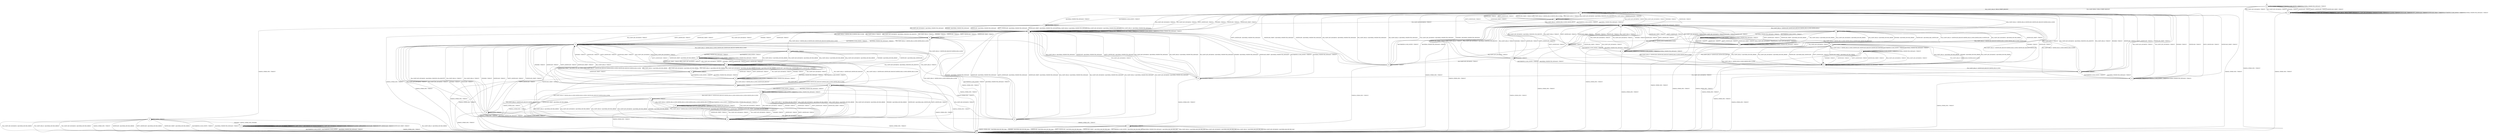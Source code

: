 digraph g {
__start0 [label="" shape="none"];

	s0 [shape="circle" label="s0"];
	s1 [shape="circle" label="s1"];
	s2 [shape="circle" label="s2"];
	s3 [shape="circle" label="s3"];
	s4 [shape="circle" label="s4"];
	s5 [shape="circle" label="s5"];
	s6 [shape="circle" label="s6"];
	s7 [shape="circle" label="s7"];
	s8 [shape="circle" label="s8"];
	s9 [shape="circle" label="s9"];
	s10 [shape="circle" label="s10"];
	s11 [shape="circle" label="s11"];
	s12 [shape="circle" label="s12"];
	s13 [shape="circle" label="s13"];
	s14 [shape="circle" label="s14"];
	s15 [shape="circle" label="s15"];
	s16 [shape="circle" label="s16"];
	s17 [shape="circle" label="s17"];
	s18 [shape="circle" label="s18"];
	s19 [shape="circle" label="s19"];
	s20 [shape="circle" label="s20"];
	s21 [shape="circle" label="s21"];
	s22 [shape="circle" label="s22"];
	s23 [shape="circle" label="s23"];
	s24 [shape="circle" label="s24"];
	s25 [shape="circle" label="s25"];
	s26 [shape="circle" label="s26"];
	s27 [shape="circle" label="s27"];
	s28 [shape="circle" label="s28"];
	s29 [shape="circle" label="s29"];
	s30 [shape="circle" label="s30"];
	s31 [shape="circle" label="s31"];
	s32 [shape="circle" label="s32"];
	s33 [shape="circle" label="s33"];
	s34 [shape="circle" label="s34"];
	s35 [shape="circle" label="s35"];
	s36 [shape="circle" label="s36"];
	s37 [shape="circle" label="s37"];
	s38 [shape="circle" label="s38"];
	s0 -> s1 [label="RSA_CLIENT_HELLO / HELLO_VERIFY_REQUEST"];
	s0 -> s24 [label="RSA_CLIENT_KEY_EXCHANGE / TIMEOUT"];
	s0 -> s1 [label="PSK_CLIENT_HELLO / HELLO_VERIFY_REQUEST"];
	s0 -> s24 [label="PSK_CLIENT_KEY_EXCHANGE / TIMEOUT"];
	s0 -> s8 [label="CHANGE_CIPHER_SPEC / TIMEOUT"];
	s0 -> s24 [label="FINISHED / TIMEOUT"];
	s0 -> s0 [label="APPLICATION / TIMEOUT"];
	s0 -> s24 [label="CERTIFICATE / TIMEOUT"];
	s0 -> s24 [label="EMPTY_CERTIFICATE / TIMEOUT"];
	s0 -> s24 [label="CERTIFICATE_VERIFY / TIMEOUT"];
	s0 -> s0 [label="Alert(WARNING,CLOSE_NOTIFY) / TIMEOUT"];
	s0 -> s0 [label="Alert(FATAL,UNEXPECTED_MESSAGE) / TIMEOUT"];
	s1 -> s3 [label="RSA_CLIENT_HELLO / SERVER_HELLO,CERTIFICATE,CERTIFICATE_REQUEST,SERVER_HELLO_DONE"];
	s1 -> s9 [label="RSA_CLIENT_KEY_EXCHANGE / TIMEOUT"];
	s1 -> s2 [label="PSK_CLIENT_HELLO / SERVER_HELLO,SERVER_HELLO_DONE"];
	s1 -> s9 [label="PSK_CLIENT_KEY_EXCHANGE / TIMEOUT"];
	s1 -> s8 [label="CHANGE_CIPHER_SPEC / TIMEOUT"];
	s1 -> s9 [label="FINISHED / TIMEOUT"];
	s1 -> s1 [label="APPLICATION / TIMEOUT"];
	s1 -> s9 [label="CERTIFICATE / TIMEOUT"];
	s1 -> s9 [label="EMPTY_CERTIFICATE / TIMEOUT"];
	s1 -> s9 [label="CERTIFICATE_VERIFY / TIMEOUT"];
	s1 -> s1 [label="Alert(WARNING,CLOSE_NOTIFY) / TIMEOUT"];
	s1 -> s1 [label="Alert(FATAL,UNEXPECTED_MESSAGE) / TIMEOUT"];
	s2 -> s1 [label="RSA_CLIENT_HELLO / TIMEOUT"];
	s2 -> s1 [label="RSA_CLIENT_KEY_EXCHANGE / Alert(FATAL,UNKNOWN_PSK_IDENTITY)"];
	s2 -> s1 [label="PSK_CLIENT_HELLO / TIMEOUT"];
	s2 -> s4 [label="PSK_CLIENT_KEY_EXCHANGE / TIMEOUT"];
	s2 -> s8 [label="CHANGE_CIPHER_SPEC / TIMEOUT"];
	s2 -> s1 [label="FINISHED / TIMEOUT"];
	s2 -> s2 [label="APPLICATION / TIMEOUT"];
	s2 -> s1 [label="CERTIFICATE / TIMEOUT"];
	s2 -> s1 [label="EMPTY_CERTIFICATE / TIMEOUT"];
	s2 -> s1 [label="CERTIFICATE_VERIFY / TIMEOUT"];
	s2 -> s5 [label="Alert(WARNING,CLOSE_NOTIFY) / TIMEOUT"];
	s2 -> s5 [label="Alert(FATAL,UNEXPECTED_MESSAGE) / TIMEOUT"];
	s3 -> s6 [label="RSA_CLIENT_HELLO / Alert(FATAL,DECODE_ERROR)"];
	s3 -> s6 [label="RSA_CLIENT_KEY_EXCHANGE / Alert(FATAL,DECODE_ERROR)"];
	s3 -> s6 [label="PSK_CLIENT_HELLO / Alert(FATAL,DECODE_ERROR)"];
	s3 -> s6 [label="PSK_CLIENT_KEY_EXCHANGE / Alert(FATAL,DECODE_ERROR)"];
	s3 -> s8 [label="CHANGE_CIPHER_SPEC / TIMEOUT"];
	s3 -> s6 [label="FINISHED / Alert(FATAL,DECODE_ERROR)"];
	s3 -> s3 [label="APPLICATION / TIMEOUT"];
	s3 -> s6 [label="CERTIFICATE / Alert(FATAL,BAD_CERTIFICATE)"];
	s3 -> s6 [label="EMPTY_CERTIFICATE / TIMEOUT"];
	s3 -> s6 [label="CERTIFICATE_VERIFY / Alert(FATAL,DECODE_ERROR)"];
	s3 -> s7 [label="Alert(WARNING,CLOSE_NOTIFY) / TIMEOUT"];
	s3 -> s7 [label="Alert(FATAL,UNEXPECTED_MESSAGE) / TIMEOUT"];
	s4 -> s9 [label="RSA_CLIENT_HELLO / Alert(FATAL,UNEXPECTED_MESSAGE)"];
	s4 -> s9 [label="RSA_CLIENT_KEY_EXCHANGE / Alert(FATAL,UNEXPECTED_MESSAGE)"];
	s4 -> s9 [label="PSK_CLIENT_HELLO / Alert(FATAL,UNEXPECTED_MESSAGE)"];
	s4 -> s9 [label="PSK_CLIENT_KEY_EXCHANGE / Alert(FATAL,UNEXPECTED_MESSAGE)"];
	s4 -> s18 [label="CHANGE_CIPHER_SPEC / TIMEOUT"];
	s4 -> s9 [label="FINISHED / Alert(FATAL,UNEXPECTED_MESSAGE)"];
	s4 -> s4 [label="APPLICATION / TIMEOUT"];
	s4 -> s9 [label="CERTIFICATE / Alert(FATAL,UNEXPECTED_MESSAGE)"];
	s4 -> s9 [label="EMPTY_CERTIFICATE / Alert(FATAL,UNEXPECTED_MESSAGE)"];
	s4 -> s9 [label="CERTIFICATE_VERIFY / Alert(FATAL,UNEXPECTED_MESSAGE)"];
	s4 -> s1 [label="Alert(WARNING,CLOSE_NOTIFY) / TIMEOUT"];
	s4 -> s1 [label="Alert(FATAL,UNEXPECTED_MESSAGE) / TIMEOUT"];
	s5 -> s3 [label="RSA_CLIENT_HELLO / CERTIFICATE,CERTIFICATE_REQUEST,SERVER_HELLO_DONE,SERVER_HELLO"];
	s5 -> s1 [label="RSA_CLIENT_KEY_EXCHANGE / TIMEOUT"];
	s5 -> s2 [label="PSK_CLIENT_HELLO / SERVER_HELLO_DONE,SERVER_HELLO"];
	s5 -> s1 [label="PSK_CLIENT_KEY_EXCHANGE / TIMEOUT"];
	s5 -> s8 [label="CHANGE_CIPHER_SPEC / TIMEOUT"];
	s5 -> s1 [label="FINISHED / TIMEOUT"];
	s5 -> s5 [label="APPLICATION / TIMEOUT"];
	s5 -> s1 [label="CERTIFICATE / TIMEOUT"];
	s5 -> s1 [label="EMPTY_CERTIFICATE / TIMEOUT"];
	s5 -> s1 [label="CERTIFICATE_VERIFY / TIMEOUT"];
	s5 -> s5 [label="Alert(WARNING,CLOSE_NOTIFY) / TIMEOUT"];
	s5 -> s5 [label="Alert(FATAL,UNEXPECTED_MESSAGE) / TIMEOUT"];
	s6 -> s3 [label="RSA_CLIENT_HELLO / CERTIFICATE_REQUEST,SERVER_HELLO_DONE,SERVER_HELLO,CERTIFICATE"];
	s6 -> s5 [label="RSA_CLIENT_KEY_EXCHANGE / TIMEOUT"];
	s6 -> s11 [label="PSK_CLIENT_HELLO / SERVER_HELLO,SERVER_HELLO_DONE"];
	s6 -> s5 [label="PSK_CLIENT_KEY_EXCHANGE / TIMEOUT"];
	s6 -> s8 [label="CHANGE_CIPHER_SPEC / TIMEOUT"];
	s6 -> s5 [label="FINISHED / TIMEOUT"];
	s6 -> s6 [label="APPLICATION / TIMEOUT"];
	s6 -> s5 [label="CERTIFICATE / TIMEOUT"];
	s6 -> s5 [label="EMPTY_CERTIFICATE / TIMEOUT"];
	s6 -> s5 [label="CERTIFICATE_VERIFY / TIMEOUT"];
	s6 -> s6 [label="Alert(WARNING,CLOSE_NOTIFY) / TIMEOUT"];
	s6 -> s6 [label="Alert(FATAL,UNEXPECTED_MESSAGE) / TIMEOUT"];
	s7 -> s17 [label="RSA_CLIENT_HELLO / SERVER_HELLO_DONE,SERVER_HELLO,CERTIFICATE,CERTIFICATE_REQUEST"];
	s7 -> s6 [label="RSA_CLIENT_KEY_EXCHANGE / TIMEOUT"];
	s7 -> s12 [label="PSK_CLIENT_HELLO / SERVER_HELLO,SERVER_HELLO_DONE"];
	s7 -> s6 [label="PSK_CLIENT_KEY_EXCHANGE / TIMEOUT"];
	s7 -> s8 [label="CHANGE_CIPHER_SPEC / TIMEOUT"];
	s7 -> s6 [label="FINISHED / TIMEOUT"];
	s7 -> s7 [label="APPLICATION / TIMEOUT"];
	s7 -> s6 [label="CERTIFICATE / TIMEOUT"];
	s7 -> s6 [label="EMPTY_CERTIFICATE / TIMEOUT"];
	s7 -> s6 [label="CERTIFICATE_VERIFY / TIMEOUT"];
	s7 -> s7 [label="Alert(WARNING,CLOSE_NOTIFY) / TIMEOUT"];
	s7 -> s7 [label="Alert(FATAL,UNEXPECTED_MESSAGE) / TIMEOUT"];
	s8 -> s8 [label="RSA_CLIENT_HELLO / TIMEOUT"];
	s8 -> s8 [label="RSA_CLIENT_KEY_EXCHANGE / TIMEOUT"];
	s8 -> s8 [label="PSK_CLIENT_HELLO / TIMEOUT"];
	s8 -> s8 [label="PSK_CLIENT_KEY_EXCHANGE / TIMEOUT"];
	s8 -> s8 [label="CHANGE_CIPHER_SPEC / TIMEOUT"];
	s8 -> s8 [label="FINISHED / TIMEOUT"];
	s8 -> s8 [label="APPLICATION / TIMEOUT"];
	s8 -> s8 [label="CERTIFICATE / TIMEOUT"];
	s8 -> s8 [label="EMPTY_CERTIFICATE / TIMEOUT"];
	s8 -> s8 [label="CERTIFICATE_VERIFY / TIMEOUT"];
	s8 -> s8 [label="Alert(WARNING,CLOSE_NOTIFY) / TIMEOUT"];
	s8 -> s8 [label="Alert(FATAL,UNEXPECTED_MESSAGE) / TIMEOUT"];
	s9 -> s16 [label="RSA_CLIENT_HELLO / SERVER_HELLO,CERTIFICATE,CERTIFICATE_REQUEST,SERVER_HELLO_DONE"];
	s9 -> s9 [label="RSA_CLIENT_KEY_EXCHANGE / TIMEOUT"];
	s9 -> s10 [label="PSK_CLIENT_HELLO / SERVER_HELLO,SERVER_HELLO_DONE"];
	s9 -> s9 [label="PSK_CLIENT_KEY_EXCHANGE / TIMEOUT"];
	s9 -> s8 [label="CHANGE_CIPHER_SPEC / TIMEOUT"];
	s9 -> s9 [label="FINISHED / TIMEOUT"];
	s9 -> s9 [label="APPLICATION / TIMEOUT"];
	s9 -> s9 [label="CERTIFICATE / TIMEOUT"];
	s9 -> s9 [label="EMPTY_CERTIFICATE / TIMEOUT"];
	s9 -> s9 [label="CERTIFICATE_VERIFY / TIMEOUT"];
	s9 -> s9 [label="Alert(WARNING,CLOSE_NOTIFY) / TIMEOUT"];
	s9 -> s9 [label="Alert(FATAL,UNEXPECTED_MESSAGE) / TIMEOUT"];
	s10 -> s9 [label="RSA_CLIENT_HELLO / TIMEOUT"];
	s10 -> s9 [label="RSA_CLIENT_KEY_EXCHANGE / Alert(FATAL,UNKNOWN_PSK_IDENTITY)"];
	s10 -> s9 [label="PSK_CLIENT_HELLO / TIMEOUT"];
	s10 -> s35 [label="PSK_CLIENT_KEY_EXCHANGE / TIMEOUT"];
	s10 -> s8 [label="CHANGE_CIPHER_SPEC / TIMEOUT"];
	s10 -> s9 [label="FINISHED / TIMEOUT"];
	s10 -> s10 [label="APPLICATION / TIMEOUT"];
	s10 -> s9 [label="CERTIFICATE / TIMEOUT"];
	s10 -> s9 [label="EMPTY_CERTIFICATE / TIMEOUT"];
	s10 -> s9 [label="CERTIFICATE_VERIFY / TIMEOUT"];
	s10 -> s13 [label="Alert(WARNING,CLOSE_NOTIFY) / TIMEOUT"];
	s10 -> s13 [label="Alert(FATAL,UNEXPECTED_MESSAGE) / TIMEOUT"];
	s11 -> s1 [label="RSA_CLIENT_HELLO / TIMEOUT"];
	s11 -> s1 [label="RSA_CLIENT_KEY_EXCHANGE / Alert(FATAL,UNKNOWN_PSK_IDENTITY)"];
	s11 -> s1 [label="PSK_CLIENT_HELLO / TIMEOUT"];
	s11 -> s35 [label="PSK_CLIENT_KEY_EXCHANGE / TIMEOUT"];
	s11 -> s8 [label="CHANGE_CIPHER_SPEC / TIMEOUT"];
	s11 -> s1 [label="FINISHED / TIMEOUT"];
	s11 -> s11 [label="APPLICATION / TIMEOUT"];
	s11 -> s1 [label="CERTIFICATE / TIMEOUT"];
	s11 -> s1 [label="EMPTY_CERTIFICATE / TIMEOUT"];
	s11 -> s1 [label="CERTIFICATE_VERIFY / TIMEOUT"];
	s11 -> s14 [label="Alert(WARNING,CLOSE_NOTIFY) / TIMEOUT"];
	s11 -> s14 [label="Alert(FATAL,UNEXPECTED_MESSAGE) / TIMEOUT"];
	s12 -> s5 [label="RSA_CLIENT_HELLO / TIMEOUT"];
	s12 -> s5 [label="RSA_CLIENT_KEY_EXCHANGE / Alert(FATAL,UNKNOWN_PSK_IDENTITY)"];
	s12 -> s5 [label="PSK_CLIENT_HELLO / TIMEOUT"];
	s12 -> s36 [label="PSK_CLIENT_KEY_EXCHANGE / TIMEOUT"];
	s12 -> s8 [label="CHANGE_CIPHER_SPEC / TIMEOUT"];
	s12 -> s5 [label="FINISHED / TIMEOUT"];
	s12 -> s12 [label="APPLICATION / TIMEOUT"];
	s12 -> s5 [label="CERTIFICATE / TIMEOUT"];
	s12 -> s5 [label="EMPTY_CERTIFICATE / TIMEOUT"];
	s12 -> s5 [label="CERTIFICATE_VERIFY / TIMEOUT"];
	s12 -> s15 [label="Alert(WARNING,CLOSE_NOTIFY) / TIMEOUT"];
	s12 -> s15 [label="Alert(FATAL,UNEXPECTED_MESSAGE) / TIMEOUT"];
	s13 -> s16 [label="RSA_CLIENT_HELLO / SERVER_HELLO_DONE,CERTIFICATE,CERTIFICATE_REQUEST,SERVER_HELLO_DONE"];
	s13 -> s9 [label="RSA_CLIENT_KEY_EXCHANGE / TIMEOUT"];
	s13 -> s10 [label="PSK_CLIENT_HELLO / SERVER_HELLO_DONE,SERVER_HELLO_DONE"];
	s13 -> s9 [label="PSK_CLIENT_KEY_EXCHANGE / TIMEOUT"];
	s13 -> s8 [label="CHANGE_CIPHER_SPEC / TIMEOUT"];
	s13 -> s9 [label="FINISHED / TIMEOUT"];
	s13 -> s13 [label="APPLICATION / TIMEOUT"];
	s13 -> s9 [label="CERTIFICATE / TIMEOUT"];
	s13 -> s9 [label="EMPTY_CERTIFICATE / TIMEOUT"];
	s13 -> s9 [label="CERTIFICATE_VERIFY / TIMEOUT"];
	s13 -> s13 [label="Alert(WARNING,CLOSE_NOTIFY) / TIMEOUT"];
	s13 -> s13 [label="Alert(FATAL,UNEXPECTED_MESSAGE) / TIMEOUT"];
	s14 -> s3 [label="RSA_CLIENT_HELLO / CERTIFICATE,CERTIFICATE_REQUEST,SERVER_HELLO_DONE,SERVER_HELLO_DONE"];
	s14 -> s1 [label="RSA_CLIENT_KEY_EXCHANGE / TIMEOUT"];
	s14 -> s2 [label="PSK_CLIENT_HELLO / SERVER_HELLO_DONE,SERVER_HELLO_DONE"];
	s14 -> s1 [label="PSK_CLIENT_KEY_EXCHANGE / TIMEOUT"];
	s14 -> s8 [label="CHANGE_CIPHER_SPEC / TIMEOUT"];
	s14 -> s1 [label="FINISHED / TIMEOUT"];
	s14 -> s14 [label="APPLICATION / TIMEOUT"];
	s14 -> s1 [label="CERTIFICATE / TIMEOUT"];
	s14 -> s1 [label="EMPTY_CERTIFICATE / TIMEOUT"];
	s14 -> s1 [label="CERTIFICATE_VERIFY / TIMEOUT"];
	s14 -> s14 [label="Alert(WARNING,CLOSE_NOTIFY) / TIMEOUT"];
	s14 -> s14 [label="Alert(FATAL,UNEXPECTED_MESSAGE) / TIMEOUT"];
	s15 -> s3 [label="RSA_CLIENT_HELLO / CERTIFICATE_REQUEST,SERVER_HELLO_DONE,SERVER_HELLO_DONE,CERTIFICATE"];
	s15 -> s5 [label="RSA_CLIENT_KEY_EXCHANGE / TIMEOUT"];
	s15 -> s11 [label="PSK_CLIENT_HELLO / SERVER_HELLO_DONE,SERVER_HELLO_DONE"];
	s15 -> s5 [label="PSK_CLIENT_KEY_EXCHANGE / TIMEOUT"];
	s15 -> s8 [label="CHANGE_CIPHER_SPEC / TIMEOUT"];
	s15 -> s5 [label="FINISHED / TIMEOUT"];
	s15 -> s15 [label="APPLICATION / TIMEOUT"];
	s15 -> s5 [label="CERTIFICATE / TIMEOUT"];
	s15 -> s5 [label="EMPTY_CERTIFICATE / TIMEOUT"];
	s15 -> s5 [label="CERTIFICATE_VERIFY / TIMEOUT"];
	s15 -> s15 [label="Alert(WARNING,CLOSE_NOTIFY) / TIMEOUT"];
	s15 -> s15 [label="Alert(FATAL,UNEXPECTED_MESSAGE) / TIMEOUT"];
	s16 -> s19 [label="RSA_CLIENT_HELLO / Alert(FATAL,DECODE_ERROR)"];
	s16 -> s19 [label="RSA_CLIENT_KEY_EXCHANGE / Alert(FATAL,DECODE_ERROR)"];
	s16 -> s19 [label="PSK_CLIENT_HELLO / Alert(FATAL,DECODE_ERROR)"];
	s16 -> s19 [label="PSK_CLIENT_KEY_EXCHANGE / Alert(FATAL,DECODE_ERROR)"];
	s16 -> s8 [label="CHANGE_CIPHER_SPEC / TIMEOUT"];
	s16 -> s19 [label="FINISHED / Alert(FATAL,DECODE_ERROR)"];
	s16 -> s16 [label="APPLICATION / TIMEOUT"];
	s16 -> s19 [label="CERTIFICATE / Alert(FATAL,BAD_CERTIFICATE)"];
	s16 -> s19 [label="EMPTY_CERTIFICATE / TIMEOUT"];
	s16 -> s19 [label="CERTIFICATE_VERIFY / Alert(FATAL,DECODE_ERROR)"];
	s16 -> s25 [label="Alert(WARNING,CLOSE_NOTIFY) / TIMEOUT"];
	s16 -> s25 [label="Alert(FATAL,UNEXPECTED_MESSAGE) / TIMEOUT"];
	s17 -> s20 [label="RSA_CLIENT_HELLO / Alert(FATAL,DECODE_ERROR)"];
	s17 -> s20 [label="RSA_CLIENT_KEY_EXCHANGE / Alert(FATAL,DECODE_ERROR)"];
	s17 -> s20 [label="PSK_CLIENT_HELLO / Alert(FATAL,DECODE_ERROR)"];
	s17 -> s20 [label="PSK_CLIENT_KEY_EXCHANGE / Alert(FATAL,DECODE_ERROR)"];
	s17 -> s8 [label="CHANGE_CIPHER_SPEC / TIMEOUT"];
	s17 -> s20 [label="FINISHED / Alert(FATAL,DECODE_ERROR)"];
	s17 -> s17 [label="APPLICATION / TIMEOUT"];
	s17 -> s20 [label="CERTIFICATE / Alert(FATAL,BAD_CERTIFICATE)"];
	s17 -> s20 [label="EMPTY_CERTIFICATE / TIMEOUT"];
	s17 -> s20 [label="CERTIFICATE_VERIFY / Alert(FATAL,DECODE_ERROR)"];
	s17 -> s21 [label="Alert(WARNING,CLOSE_NOTIFY) / TIMEOUT"];
	s17 -> s21 [label="Alert(FATAL,UNEXPECTED_MESSAGE) / TIMEOUT"];
	s18 -> s8 [label="RSA_CLIENT_HELLO / Alert(FATAL,DECODE_ERROR)"];
	s18 -> s8 [label="RSA_CLIENT_KEY_EXCHANGE / Alert(FATAL,DECODE_ERROR)"];
	s18 -> s8 [label="PSK_CLIENT_HELLO / Alert(FATAL,DECODE_ERROR)"];
	s18 -> s8 [label="PSK_CLIENT_KEY_EXCHANGE / Alert(FATAL,DECODE_ERROR)"];
	s18 -> s8 [label="CHANGE_CIPHER_SPEC / TIMEOUT"];
	s18 -> s22 [label="FINISHED / CHANGE_CIPHER_SPEC,FINISHED"];
	s18 -> s18 [label="APPLICATION / TIMEOUT"];
	s18 -> s8 [label="CERTIFICATE / Alert(FATAL,DECODE_ERROR)"];
	s18 -> s8 [label="EMPTY_CERTIFICATE / Alert(FATAL,DECODE_ERROR)"];
	s18 -> s8 [label="CERTIFICATE_VERIFY / Alert(FATAL,DECODE_ERROR)"];
	s18 -> s8 [label="Alert(WARNING,CLOSE_NOTIFY) / TIMEOUT"];
	s18 -> s8 [label="Alert(FATAL,UNEXPECTED_MESSAGE) / TIMEOUT"];
	s19 -> s33 [label="RSA_CLIENT_HELLO / CERTIFICATE_REQUEST,SERVER_HELLO_DONE,CERTIFICATE_REQUEST,SERVER_HELLO_DONE"];
	s19 -> s13 [label="RSA_CLIENT_KEY_EXCHANGE / TIMEOUT"];
	s19 -> s10 [label="PSK_CLIENT_HELLO / CERTIFICATE_REQUEST,SERVER_HELLO_DONE"];
	s19 -> s13 [label="PSK_CLIENT_KEY_EXCHANGE / TIMEOUT"];
	s19 -> s8 [label="CHANGE_CIPHER_SPEC / TIMEOUT"];
	s19 -> s13 [label="FINISHED / TIMEOUT"];
	s19 -> s19 [label="APPLICATION / TIMEOUT"];
	s19 -> s13 [label="CERTIFICATE / TIMEOUT"];
	s19 -> s13 [label="EMPTY_CERTIFICATE / TIMEOUT"];
	s19 -> s13 [label="CERTIFICATE_VERIFY / TIMEOUT"];
	s19 -> s19 [label="Alert(WARNING,CLOSE_NOTIFY) / TIMEOUT"];
	s19 -> s19 [label="Alert(FATAL,UNEXPECTED_MESSAGE) / TIMEOUT"];
	s20 -> s3 [label="RSA_CLIENT_HELLO / CERTIFICATE_REQUEST,SERVER_HELLO_DONE,CERTIFICATE_REQUEST,CERTIFICATE"];
	s20 -> s5 [label="RSA_CLIENT_KEY_EXCHANGE / TIMEOUT"];
	s20 -> s11 [label="PSK_CLIENT_HELLO / CERTIFICATE_REQUEST,SERVER_HELLO_DONE"];
	s20 -> s5 [label="PSK_CLIENT_KEY_EXCHANGE / TIMEOUT"];
	s20 -> s8 [label="CHANGE_CIPHER_SPEC / TIMEOUT"];
	s20 -> s5 [label="FINISHED / TIMEOUT"];
	s20 -> s20 [label="APPLICATION / TIMEOUT"];
	s20 -> s5 [label="CERTIFICATE / TIMEOUT"];
	s20 -> s5 [label="EMPTY_CERTIFICATE / TIMEOUT"];
	s20 -> s5 [label="CERTIFICATE_VERIFY / TIMEOUT"];
	s20 -> s20 [label="Alert(WARNING,CLOSE_NOTIFY) / TIMEOUT"];
	s20 -> s20 [label="Alert(FATAL,UNEXPECTED_MESSAGE) / TIMEOUT"];
	s21 -> s17 [label="RSA_CLIENT_HELLO / SERVER_HELLO_DONE,CERTIFICATE,CERTIFICATE_REQUEST,CERTIFICATE_REQUEST"];
	s21 -> s20 [label="RSA_CLIENT_KEY_EXCHANGE / TIMEOUT"];
	s21 -> s23 [label="PSK_CLIENT_HELLO / CERTIFICATE,CERTIFICATE_REQUEST"];
	s21 -> s20 [label="PSK_CLIENT_KEY_EXCHANGE / TIMEOUT"];
	s21 -> s8 [label="CHANGE_CIPHER_SPEC / TIMEOUT"];
	s21 -> s20 [label="FINISHED / TIMEOUT"];
	s21 -> s21 [label="APPLICATION / TIMEOUT"];
	s21 -> s20 [label="CERTIFICATE / TIMEOUT"];
	s21 -> s20 [label="EMPTY_CERTIFICATE / TIMEOUT"];
	s21 -> s20 [label="CERTIFICATE_VERIFY / TIMEOUT"];
	s21 -> s21 [label="Alert(WARNING,CLOSE_NOTIFY) / TIMEOUT"];
	s21 -> s21 [label="Alert(FATAL,UNEXPECTED_MESSAGE) / TIMEOUT"];
	s22 -> s22 [label="RSA_CLIENT_HELLO / Alert(WARNING,NO_RENEGOTIATION)"];
	s22 -> s22 [label="RSA_CLIENT_KEY_EXCHANGE / TIMEOUT"];
	s22 -> s22 [label="PSK_CLIENT_HELLO / Alert(WARNING,NO_RENEGOTIATION)"];
	s22 -> s22 [label="PSK_CLIENT_KEY_EXCHANGE / TIMEOUT"];
	s22 -> s8 [label="CHANGE_CIPHER_SPEC / TIMEOUT"];
	s22 -> s22 [label="FINISHED / TIMEOUT"];
	s22 -> s22 [label="APPLICATION / APPLICATION"];
	s22 -> s22 [label="CERTIFICATE / TIMEOUT"];
	s22 -> s22 [label="EMPTY_CERTIFICATE / TIMEOUT"];
	s22 -> s22 [label="CERTIFICATE_VERIFY / TIMEOUT"];
	s22 -> s8 [label="Alert(WARNING,CLOSE_NOTIFY) / Alert(WARNING,CLOSE_NOTIFY)"];
	s22 -> s8 [label="Alert(FATAL,UNEXPECTED_MESSAGE) / TIMEOUT"];
	s23 -> s5 [label="RSA_CLIENT_HELLO / TIMEOUT"];
	s23 -> s5 [label="RSA_CLIENT_KEY_EXCHANGE / Alert(FATAL,UNKNOWN_PSK_IDENTITY)"];
	s23 -> s5 [label="PSK_CLIENT_HELLO / TIMEOUT"];
	s23 -> s36 [label="PSK_CLIENT_KEY_EXCHANGE / TIMEOUT"];
	s23 -> s8 [label="CHANGE_CIPHER_SPEC / TIMEOUT"];
	s23 -> s5 [label="FINISHED / TIMEOUT"];
	s23 -> s23 [label="APPLICATION / TIMEOUT"];
	s23 -> s5 [label="CERTIFICATE / TIMEOUT"];
	s23 -> s5 [label="EMPTY_CERTIFICATE / TIMEOUT"];
	s23 -> s5 [label="CERTIFICATE_VERIFY / TIMEOUT"];
	s23 -> s20 [label="Alert(WARNING,CLOSE_NOTIFY) / TIMEOUT"];
	s23 -> s20 [label="Alert(FATAL,UNEXPECTED_MESSAGE) / TIMEOUT"];
	s24 -> s24 [label="RSA_CLIENT_HELLO / HELLO_VERIFY_REQUEST"];
	s24 -> s24 [label="RSA_CLIENT_KEY_EXCHANGE / TIMEOUT"];
	s24 -> s24 [label="PSK_CLIENT_HELLO / HELLO_VERIFY_REQUEST"];
	s24 -> s24 [label="PSK_CLIENT_KEY_EXCHANGE / TIMEOUT"];
	s24 -> s8 [label="CHANGE_CIPHER_SPEC / TIMEOUT"];
	s24 -> s24 [label="FINISHED / TIMEOUT"];
	s24 -> s24 [label="APPLICATION / TIMEOUT"];
	s24 -> s24 [label="CERTIFICATE / TIMEOUT"];
	s24 -> s24 [label="EMPTY_CERTIFICATE / TIMEOUT"];
	s24 -> s24 [label="CERTIFICATE_VERIFY / TIMEOUT"];
	s24 -> s24 [label="Alert(WARNING,CLOSE_NOTIFY) / TIMEOUT"];
	s24 -> s24 [label="Alert(FATAL,UNEXPECTED_MESSAGE) / TIMEOUT"];
	s25 -> s26 [label="RSA_CLIENT_HELLO / CERTIFICATE,CERTIFICATE_REQUEST,SERVER_HELLO_DONE,SERVER_HELLO_DONE"];
	s25 -> s19 [label="RSA_CLIENT_KEY_EXCHANGE / TIMEOUT"];
	s25 -> s27 [label="PSK_CLIENT_HELLO / CERTIFICATE,CERTIFICATE_REQUEST"];
	s25 -> s19 [label="PSK_CLIENT_KEY_EXCHANGE / TIMEOUT"];
	s25 -> s8 [label="CHANGE_CIPHER_SPEC / TIMEOUT"];
	s25 -> s19 [label="FINISHED / TIMEOUT"];
	s25 -> s25 [label="APPLICATION / TIMEOUT"];
	s25 -> s19 [label="CERTIFICATE / TIMEOUT"];
	s25 -> s19 [label="EMPTY_CERTIFICATE / TIMEOUT"];
	s25 -> s19 [label="CERTIFICATE_VERIFY / TIMEOUT"];
	s25 -> s25 [label="Alert(WARNING,CLOSE_NOTIFY) / TIMEOUT"];
	s25 -> s25 [label="Alert(FATAL,UNEXPECTED_MESSAGE) / TIMEOUT"];
	s26 -> s28 [label="RSA_CLIENT_HELLO / Alert(FATAL,DECODE_ERROR)"];
	s26 -> s28 [label="RSA_CLIENT_KEY_EXCHANGE / Alert(FATAL,DECODE_ERROR)"];
	s26 -> s28 [label="PSK_CLIENT_HELLO / Alert(FATAL,DECODE_ERROR)"];
	s26 -> s28 [label="PSK_CLIENT_KEY_EXCHANGE / Alert(FATAL,DECODE_ERROR)"];
	s26 -> s8 [label="CHANGE_CIPHER_SPEC / TIMEOUT"];
	s26 -> s28 [label="FINISHED / Alert(FATAL,DECODE_ERROR)"];
	s26 -> s26 [label="APPLICATION / TIMEOUT"];
	s26 -> s28 [label="CERTIFICATE / Alert(FATAL,BAD_CERTIFICATE)"];
	s26 -> s28 [label="EMPTY_CERTIFICATE / TIMEOUT"];
	s26 -> s28 [label="CERTIFICATE_VERIFY / Alert(FATAL,DECODE_ERROR)"];
	s26 -> s29 [label="Alert(WARNING,CLOSE_NOTIFY) / TIMEOUT"];
	s26 -> s29 [label="Alert(FATAL,UNEXPECTED_MESSAGE) / TIMEOUT"];
	s27 -> s13 [label="RSA_CLIENT_HELLO / TIMEOUT"];
	s27 -> s13 [label="RSA_CLIENT_KEY_EXCHANGE / Alert(FATAL,UNKNOWN_PSK_IDENTITY)"];
	s27 -> s13 [label="PSK_CLIENT_HELLO / TIMEOUT"];
	s27 -> s31 [label="PSK_CLIENT_KEY_EXCHANGE / TIMEOUT"];
	s27 -> s8 [label="CHANGE_CIPHER_SPEC / TIMEOUT"];
	s27 -> s13 [label="FINISHED / TIMEOUT"];
	s27 -> s27 [label="APPLICATION / TIMEOUT"];
	s27 -> s13 [label="CERTIFICATE / TIMEOUT"];
	s27 -> s13 [label="EMPTY_CERTIFICATE / TIMEOUT"];
	s27 -> s13 [label="CERTIFICATE_VERIFY / TIMEOUT"];
	s27 -> s19 [label="Alert(WARNING,CLOSE_NOTIFY) / TIMEOUT"];
	s27 -> s19 [label="Alert(FATAL,UNEXPECTED_MESSAGE) / TIMEOUT"];
	s28 -> s33 [label="RSA_CLIENT_HELLO / SERVER_HELLO_DONE,SERVER_HELLO_DONE,CERTIFICATE_REQUEST,SERVER_HELLO_DONE"];
	s28 -> s13 [label="RSA_CLIENT_KEY_EXCHANGE / TIMEOUT"];
	s28 -> s10 [label="PSK_CLIENT_HELLO / SERVER_HELLO_DONE,SERVER_HELLO_DONE"];
	s28 -> s13 [label="PSK_CLIENT_KEY_EXCHANGE / TIMEOUT"];
	s28 -> s8 [label="CHANGE_CIPHER_SPEC / TIMEOUT"];
	s28 -> s13 [label="FINISHED / TIMEOUT"];
	s28 -> s28 [label="APPLICATION / TIMEOUT"];
	s28 -> s13 [label="CERTIFICATE / TIMEOUT"];
	s28 -> s13 [label="EMPTY_CERTIFICATE / TIMEOUT"];
	s28 -> s13 [label="CERTIFICATE_VERIFY / TIMEOUT"];
	s28 -> s28 [label="Alert(WARNING,CLOSE_NOTIFY) / TIMEOUT"];
	s28 -> s28 [label="Alert(FATAL,UNEXPECTED_MESSAGE) / TIMEOUT"];
	s29 -> s37 [label="RSA_CLIENT_HELLO / CERTIFICATE_REQUEST,SERVER_HELLO_DONE,SERVER_HELLO_DONE,SERVER_HELLO_DONE"];
	s29 -> s28 [label="RSA_CLIENT_KEY_EXCHANGE / TIMEOUT"];
	s29 -> s30 [label="PSK_CLIENT_HELLO / CERTIFICATE_REQUEST,SERVER_HELLO_DONE"];
	s29 -> s28 [label="PSK_CLIENT_KEY_EXCHANGE / TIMEOUT"];
	s29 -> s8 [label="CHANGE_CIPHER_SPEC / TIMEOUT"];
	s29 -> s28 [label="FINISHED / TIMEOUT"];
	s29 -> s29 [label="APPLICATION / TIMEOUT"];
	s29 -> s28 [label="CERTIFICATE / TIMEOUT"];
	s29 -> s28 [label="EMPTY_CERTIFICATE / TIMEOUT"];
	s29 -> s28 [label="CERTIFICATE_VERIFY / TIMEOUT"];
	s29 -> s29 [label="Alert(WARNING,CLOSE_NOTIFY) / TIMEOUT"];
	s29 -> s29 [label="Alert(FATAL,UNEXPECTED_MESSAGE) / TIMEOUT"];
	s30 -> s13 [label="RSA_CLIENT_HELLO / TIMEOUT"];
	s30 -> s13 [label="RSA_CLIENT_KEY_EXCHANGE / Alert(FATAL,UNKNOWN_PSK_IDENTITY)"];
	s30 -> s13 [label="PSK_CLIENT_HELLO / TIMEOUT"];
	s30 -> s31 [label="PSK_CLIENT_KEY_EXCHANGE / TIMEOUT"];
	s30 -> s8 [label="CHANGE_CIPHER_SPEC / TIMEOUT"];
	s30 -> s13 [label="FINISHED / TIMEOUT"];
	s30 -> s30 [label="APPLICATION / TIMEOUT"];
	s30 -> s13 [label="CERTIFICATE / TIMEOUT"];
	s30 -> s13 [label="EMPTY_CERTIFICATE / TIMEOUT"];
	s30 -> s13 [label="CERTIFICATE_VERIFY / TIMEOUT"];
	s30 -> s28 [label="Alert(WARNING,CLOSE_NOTIFY) / TIMEOUT"];
	s30 -> s28 [label="Alert(FATAL,UNEXPECTED_MESSAGE) / TIMEOUT"];
	s31 -> s9 [label="RSA_CLIENT_HELLO / Alert(FATAL,UNEXPECTED_MESSAGE)"];
	s31 -> s9 [label="RSA_CLIENT_KEY_EXCHANGE / Alert(FATAL,UNEXPECTED_MESSAGE)"];
	s31 -> s9 [label="PSK_CLIENT_HELLO / Alert(FATAL,UNEXPECTED_MESSAGE)"];
	s31 -> s9 [label="PSK_CLIENT_KEY_EXCHANGE / Alert(FATAL,UNEXPECTED_MESSAGE)"];
	s31 -> s32 [label="CHANGE_CIPHER_SPEC / TIMEOUT"];
	s31 -> s9 [label="FINISHED / Alert(FATAL,UNEXPECTED_MESSAGE)"];
	s31 -> s31 [label="APPLICATION / TIMEOUT"];
	s31 -> s9 [label="CERTIFICATE / Alert(FATAL,UNEXPECTED_MESSAGE)"];
	s31 -> s9 [label="EMPTY_CERTIFICATE / Alert(FATAL,UNEXPECTED_MESSAGE)"];
	s31 -> s9 [label="CERTIFICATE_VERIFY / Alert(FATAL,UNEXPECTED_MESSAGE)"];
	s31 -> s13 [label="Alert(WARNING,CLOSE_NOTIFY) / TIMEOUT"];
	s31 -> s13 [label="Alert(FATAL,UNEXPECTED_MESSAGE) / TIMEOUT"];
	s32 -> s8 [label="RSA_CLIENT_HELLO / Alert(FATAL,BAD_RECORD_MAC)"];
	s32 -> s8 [label="RSA_CLIENT_KEY_EXCHANGE / Alert(FATAL,BAD_RECORD_MAC)"];
	s32 -> s8 [label="PSK_CLIENT_HELLO / Alert(FATAL,BAD_RECORD_MAC)"];
	s32 -> s8 [label="PSK_CLIENT_KEY_EXCHANGE / Alert(FATAL,BAD_RECORD_MAC)"];
	s32 -> s8 [label="CHANGE_CIPHER_SPEC / Alert(FATAL,BAD_RECORD_MAC)"];
	s32 -> s8 [label="FINISHED / Alert(FATAL,BAD_RECORD_MAC)"];
	s32 -> s32 [label="APPLICATION / TIMEOUT"];
	s32 -> s8 [label="CERTIFICATE / Alert(FATAL,BAD_RECORD_MAC)"];
	s32 -> s8 [label="EMPTY_CERTIFICATE / Alert(FATAL,BAD_RECORD_MAC)"];
	s32 -> s8 [label="CERTIFICATE_VERIFY / Alert(FATAL,BAD_RECORD_MAC)"];
	s32 -> s8 [label="Alert(WARNING,CLOSE_NOTIFY) / Alert(FATAL,BAD_RECORD_MAC)"];
	s32 -> s8 [label="Alert(FATAL,UNEXPECTED_MESSAGE) / Alert(FATAL,BAD_RECORD_MAC)"];
	s33 -> s19 [label="RSA_CLIENT_HELLO / Alert(FATAL,DECODE_ERROR)"];
	s33 -> s19 [label="RSA_CLIENT_KEY_EXCHANGE / Alert(FATAL,DECODE_ERROR)"];
	s33 -> s19 [label="PSK_CLIENT_HELLO / Alert(FATAL,DECODE_ERROR)"];
	s33 -> s19 [label="PSK_CLIENT_KEY_EXCHANGE / Alert(FATAL,DECODE_ERROR)"];
	s33 -> s8 [label="CHANGE_CIPHER_SPEC / TIMEOUT"];
	s33 -> s19 [label="FINISHED / Alert(FATAL,DECODE_ERROR)"];
	s33 -> s33 [label="APPLICATION / TIMEOUT"];
	s33 -> s19 [label="CERTIFICATE / Alert(FATAL,BAD_CERTIFICATE)"];
	s33 -> s19 [label="EMPTY_CERTIFICATE / TIMEOUT"];
	s33 -> s19 [label="CERTIFICATE_VERIFY / Alert(FATAL,DECODE_ERROR)"];
	s33 -> s34 [label="Alert(WARNING,CLOSE_NOTIFY) / TIMEOUT"];
	s33 -> s34 [label="Alert(FATAL,UNEXPECTED_MESSAGE) / TIMEOUT"];
	s34 -> s26 [label="RSA_CLIENT_HELLO / SERVER_HELLO_DONE,CERTIFICATE_REQUEST,SERVER_HELLO_DONE,SERVER_HELLO_DONE"];
	s34 -> s19 [label="RSA_CLIENT_KEY_EXCHANGE / TIMEOUT"];
	s34 -> s27 [label="PSK_CLIENT_HELLO / SERVER_HELLO_DONE,CERTIFICATE_REQUEST"];
	s34 -> s19 [label="PSK_CLIENT_KEY_EXCHANGE / TIMEOUT"];
	s34 -> s8 [label="CHANGE_CIPHER_SPEC / TIMEOUT"];
	s34 -> s19 [label="FINISHED / TIMEOUT"];
	s34 -> s34 [label="APPLICATION / TIMEOUT"];
	s34 -> s19 [label="CERTIFICATE / TIMEOUT"];
	s34 -> s19 [label="EMPTY_CERTIFICATE / TIMEOUT"];
	s34 -> s19 [label="CERTIFICATE_VERIFY / TIMEOUT"];
	s34 -> s34 [label="Alert(WARNING,CLOSE_NOTIFY) / TIMEOUT"];
	s34 -> s34 [label="Alert(FATAL,UNEXPECTED_MESSAGE) / TIMEOUT"];
	s35 -> s9 [label="RSA_CLIENT_HELLO / Alert(FATAL,UNEXPECTED_MESSAGE)"];
	s35 -> s9 [label="RSA_CLIENT_KEY_EXCHANGE / Alert(FATAL,UNEXPECTED_MESSAGE)"];
	s35 -> s9 [label="PSK_CLIENT_HELLO / Alert(FATAL,UNEXPECTED_MESSAGE)"];
	s35 -> s9 [label="PSK_CLIENT_KEY_EXCHANGE / Alert(FATAL,UNEXPECTED_MESSAGE)"];
	s35 -> s32 [label="CHANGE_CIPHER_SPEC / TIMEOUT"];
	s35 -> s9 [label="FINISHED / Alert(FATAL,UNEXPECTED_MESSAGE)"];
	s35 -> s35 [label="APPLICATION / TIMEOUT"];
	s35 -> s9 [label="CERTIFICATE / Alert(FATAL,UNEXPECTED_MESSAGE)"];
	s35 -> s9 [label="EMPTY_CERTIFICATE / Alert(FATAL,UNEXPECTED_MESSAGE)"];
	s35 -> s9 [label="CERTIFICATE_VERIFY / Alert(FATAL,UNEXPECTED_MESSAGE)"];
	s35 -> s9 [label="Alert(WARNING,CLOSE_NOTIFY) / TIMEOUT"];
	s35 -> s9 [label="Alert(FATAL,UNEXPECTED_MESSAGE) / TIMEOUT"];
	s36 -> s1 [label="RSA_CLIENT_HELLO / Alert(FATAL,UNEXPECTED_MESSAGE)"];
	s36 -> s1 [label="RSA_CLIENT_KEY_EXCHANGE / Alert(FATAL,UNEXPECTED_MESSAGE)"];
	s36 -> s1 [label="PSK_CLIENT_HELLO / Alert(FATAL,UNEXPECTED_MESSAGE)"];
	s36 -> s1 [label="PSK_CLIENT_KEY_EXCHANGE / Alert(FATAL,UNEXPECTED_MESSAGE)"];
	s36 -> s32 [label="CHANGE_CIPHER_SPEC / TIMEOUT"];
	s36 -> s1 [label="FINISHED / Alert(FATAL,UNEXPECTED_MESSAGE)"];
	s36 -> s36 [label="APPLICATION / TIMEOUT"];
	s36 -> s1 [label="CERTIFICATE / Alert(FATAL,UNEXPECTED_MESSAGE)"];
	s36 -> s1 [label="EMPTY_CERTIFICATE / Alert(FATAL,UNEXPECTED_MESSAGE)"];
	s36 -> s1 [label="CERTIFICATE_VERIFY / Alert(FATAL,UNEXPECTED_MESSAGE)"];
	s36 -> s5 [label="Alert(WARNING,CLOSE_NOTIFY) / TIMEOUT"];
	s36 -> s5 [label="Alert(FATAL,UNEXPECTED_MESSAGE) / TIMEOUT"];
	s37 -> s28 [label="RSA_CLIENT_HELLO / Alert(FATAL,DECODE_ERROR)"];
	s37 -> s28 [label="RSA_CLIENT_KEY_EXCHANGE / Alert(FATAL,DECODE_ERROR)"];
	s37 -> s28 [label="PSK_CLIENT_HELLO / Alert(FATAL,DECODE_ERROR)"];
	s37 -> s28 [label="PSK_CLIENT_KEY_EXCHANGE / Alert(FATAL,DECODE_ERROR)"];
	s37 -> s8 [label="CHANGE_CIPHER_SPEC / TIMEOUT"];
	s37 -> s28 [label="FINISHED / Alert(FATAL,DECODE_ERROR)"];
	s37 -> s37 [label="APPLICATION / TIMEOUT"];
	s37 -> s28 [label="CERTIFICATE / Alert(FATAL,BAD_CERTIFICATE)"];
	s37 -> s28 [label="EMPTY_CERTIFICATE / TIMEOUT"];
	s37 -> s28 [label="CERTIFICATE_VERIFY / Alert(FATAL,DECODE_ERROR)"];
	s37 -> s38 [label="Alert(WARNING,CLOSE_NOTIFY) / TIMEOUT"];
	s37 -> s38 [label="Alert(FATAL,UNEXPECTED_MESSAGE) / TIMEOUT"];
	s38 -> s37 [label="RSA_CLIENT_HELLO / SERVER_HELLO_DONE,SERVER_HELLO_DONE,SERVER_HELLO_DONE,SERVER_HELLO_DONE"];
	s38 -> s28 [label="RSA_CLIENT_KEY_EXCHANGE / TIMEOUT"];
	s38 -> s30 [label="PSK_CLIENT_HELLO / SERVER_HELLO_DONE,SERVER_HELLO_DONE"];
	s38 -> s28 [label="PSK_CLIENT_KEY_EXCHANGE / TIMEOUT"];
	s38 -> s8 [label="CHANGE_CIPHER_SPEC / TIMEOUT"];
	s38 -> s28 [label="FINISHED / TIMEOUT"];
	s38 -> s38 [label="APPLICATION / TIMEOUT"];
	s38 -> s28 [label="CERTIFICATE / TIMEOUT"];
	s38 -> s28 [label="EMPTY_CERTIFICATE / TIMEOUT"];
	s38 -> s28 [label="CERTIFICATE_VERIFY / TIMEOUT"];
	s38 -> s38 [label="Alert(WARNING,CLOSE_NOTIFY) / TIMEOUT"];
	s38 -> s38 [label="Alert(FATAL,UNEXPECTED_MESSAGE) / TIMEOUT"];

__start0 -> s0;
}
